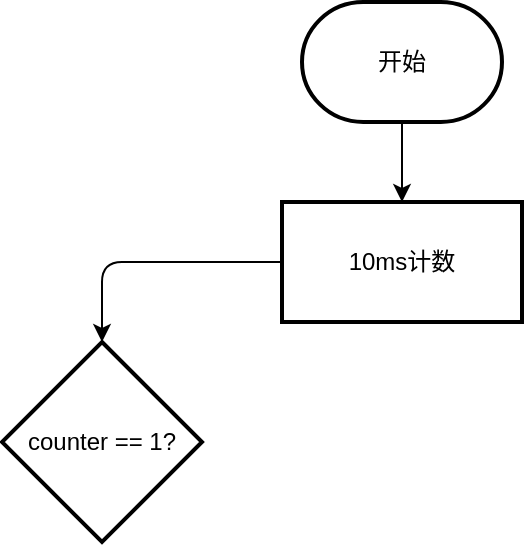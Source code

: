 <mxfile>
    <diagram id="OEQZJU20O36e3whhvsgL" name="第 1 页">
        <mxGraphModel dx="1352" dy="437" grid="1" gridSize="10" guides="1" tooltips="1" connect="1" arrows="1" fold="1" page="1" pageScale="1" pageWidth="827" pageHeight="1169" math="0" shadow="0">
            <root>
                <mxCell id="0"/>
                <mxCell id="1" parent="0"/>
                <mxCell id="6" value="" style="edgeStyle=none;html=1;" edge="1" parent="1" source="4" target="5">
                    <mxGeometry relative="1" as="geometry"/>
                </mxCell>
                <mxCell id="4" value="开始" style="strokeWidth=2;html=1;shape=mxgraph.flowchart.terminator;whiteSpace=wrap;" vertex="1" parent="1">
                    <mxGeometry x="110" y="40" width="100" height="60" as="geometry"/>
                </mxCell>
                <mxCell id="10" style="edgeStyle=none;html=1;entryX=0.5;entryY=0;entryDx=0;entryDy=0;entryPerimeter=0;" edge="1" parent="1" source="5" target="9">
                    <mxGeometry relative="1" as="geometry">
                        <mxPoint x="10" y="170" as="targetPoint"/>
                        <Array as="points">
                            <mxPoint x="10" y="170"/>
                        </Array>
                    </mxGeometry>
                </mxCell>
                <mxCell id="5" value="10ms计数" style="whiteSpace=wrap;html=1;strokeWidth=2;" vertex="1" parent="1">
                    <mxGeometry x="100" y="140" width="120" height="60" as="geometry"/>
                </mxCell>
                <mxCell id="9" value="counter == 1?" style="strokeWidth=2;html=1;shape=mxgraph.flowchart.decision;whiteSpace=wrap;" vertex="1" parent="1">
                    <mxGeometry x="-40" y="210" width="100" height="100" as="geometry"/>
                </mxCell>
            </root>
        </mxGraphModel>
    </diagram>
</mxfile>